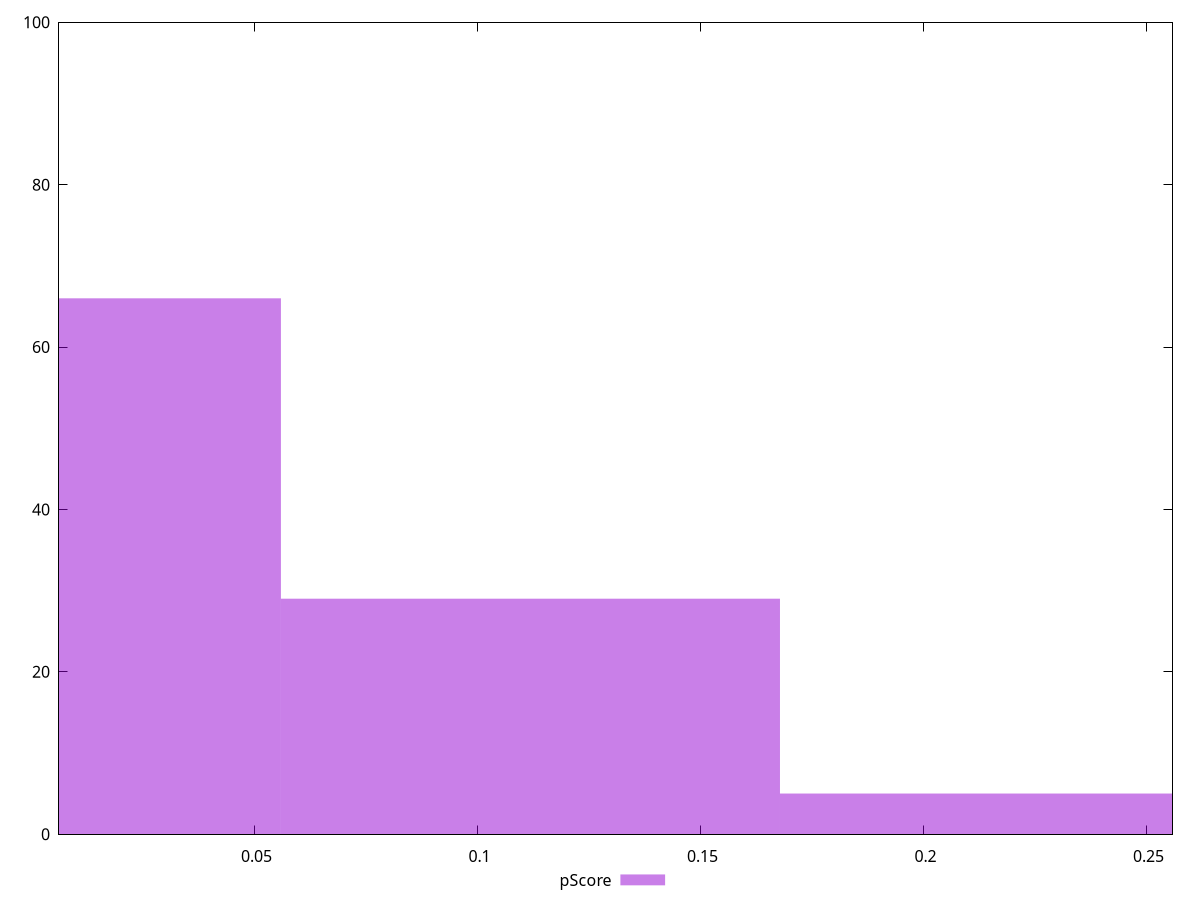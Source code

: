 reset

$pScore <<EOF
0.11187856265470997 29
0 66
0.22375712530941994 5
EOF

set key outside below
set boxwidth 0.11187856265470997
set xrange [0.006190358373928895:0.2558138141983263]
set yrange [0:100]
set trange [0:100]
set style fill transparent solid 0.5 noborder
set terminal svg size 640, 490 enhanced background rgb 'white'
set output "report/report_00029_2021-02-24T13-36-40.390Z/total-blocking-time/samples/astro/pScore/histogram.svg"

plot $pScore title "pScore" with boxes

reset
